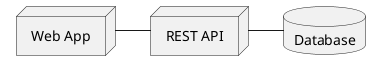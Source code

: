 @startuml
node "Web App" {
    
}

node "REST API" {
    
}

"Web App" - "REST API"

database Database {

}

"REST API" - "Database"

@enduml
